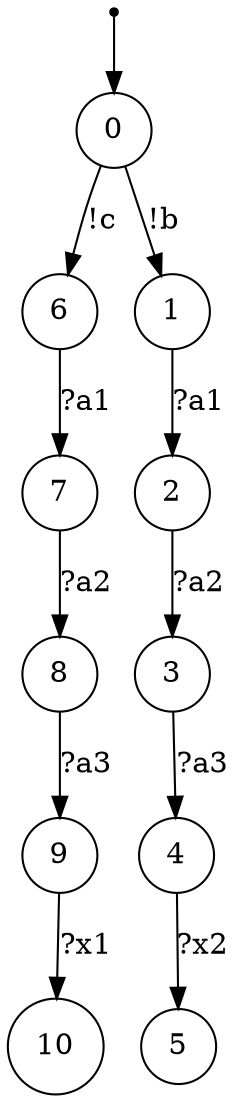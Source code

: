 digraph {
 node [shape=point] ENTRY
 node [shape=circle]
 ENTRY -> 0
0 -> 6 [label="!c"]
6 -> 7 [label="?a1"]
7 -> 8 [label="?a2"]
8 -> 9 [label="?a3"]
9 -> 10 [label="?x1"]
0 -> 1 [label="!b"]
1 -> 2 [label="?a1"]
2 -> 3 [label="?a2"]
3 -> 4 [label="?a3"]
4 -> 5 [label="?x2"]
}